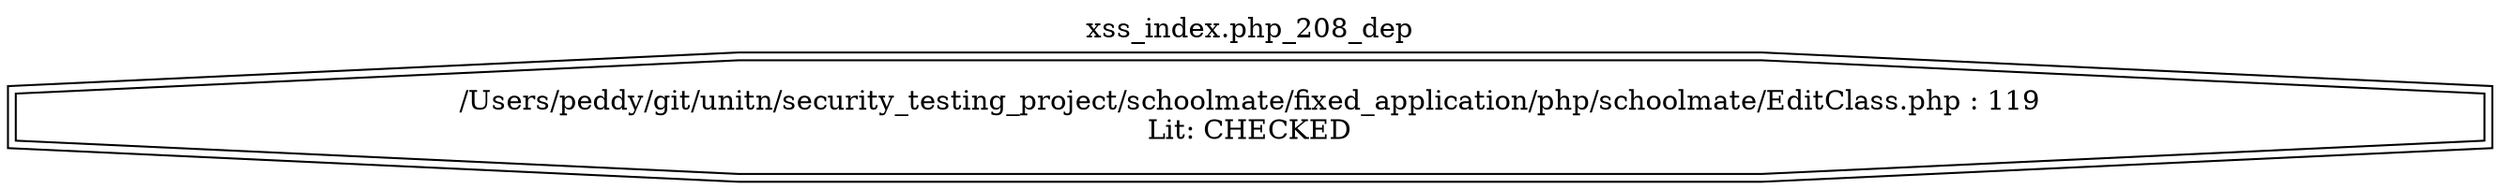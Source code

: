 digraph cfg {
  label="xss_index.php_208_dep";
  labelloc=t;
  n1 [shape=doubleoctagon, label="/Users/peddy/git/unitn/security_testing_project/schoolmate/fixed_application/php/schoolmate/EditClass.php : 119\nLit: CHECKED\n"];
}
